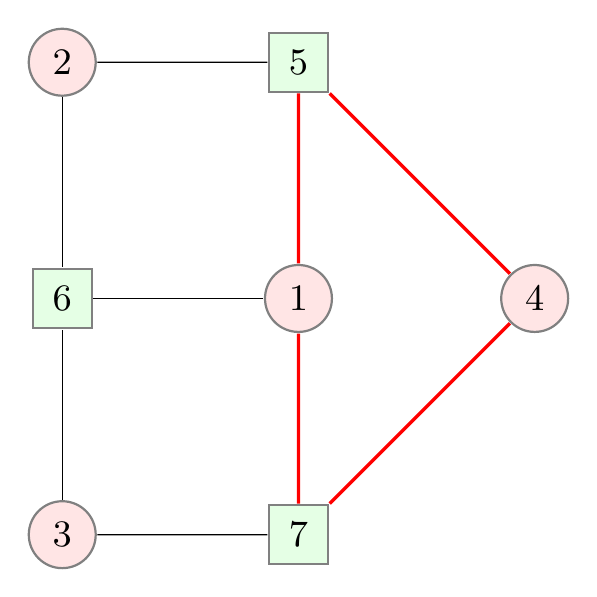 \begin{tikzpicture}
[
scale=1.5,transform shape,
state/.style={rectangle,draw=black!50,fill=green!10,thick,minimum size=5mm},
oper/.style={circle,draw=black!50,fill=red!10,thick, minimum size=5mm, font=\small},
arr/.style={-,auto,>=stealth},
arrBright/.style={-,auto,>=stealth,draw=red,very thick}
]
\small

% Input staff 
%\node (a0) at (0,0) [oper ] {$+$};
%\draw [arr](-1,0) to node [left,xshift=-3mm]{$x_i$} node{}(a0);
%\draw (1,0) circle (0.3mm) [fill=black!];
%\node (mp0) at (1,1) [oper,label=left:$f_0$ ] {$\times$};
%\draw [arr] (1,0) -- (mp0);
%\draw (mp0) -- (1,2.5);
%\draw [arr] (0,-2.5) -- (a0);
% Filter section

\node (s6) at (0,0) [state] {6};
\node (s5) at (2,2) [state] {5};
\node (s7) at (2,-2) [state] {7};

\node (s2) at (0,2) [oper] {2};
\node (s3) at (0,-2) [oper] {3};
\node (s1) at (2,0) [oper] {1};
\node (s4) at (4,0) [oper] {4};

\draw [arrBright](s4)[] to node [right]{} node{}(s5);
\draw [arrBright](s4)[] to node [right]{} node{}(s7);
\draw [arr](s2)[] to node [above]{} node{}(s5);
\draw [arr](s2)[] to node [right]{} node{}(s6);
\draw [arrBright](s1)[] to node [right]{} node{}(s5);
\draw [arr](s1)[] to node [above]{} node{}(s6);
\draw [arrBright](s1)[] to node [right]{} node{}(s7);
\draw [arr](s3)[] to node [right]{} node{}(s6);
\draw [arr](s3)[] to node [above]{} node{}(s7);


\end{tikzpicture}

